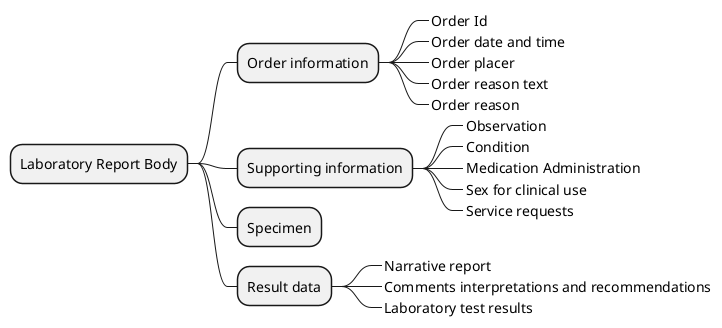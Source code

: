 @startmindmap
* Laboratory Report Body
** Order information
***_ Order Id
***_ Order date and time
***_ Order placer
***_ Order reason text
***_ Order reason
** Supporting information
***_ Observation
***_ Condition
***_ Medication Administration
***_ Sex for clinical use
***_ Service requests
** Specimen
** Result data
***_ Narrative report
***_ Comments interpretations and recommendations
***_ Laboratory test results
@endmindmap